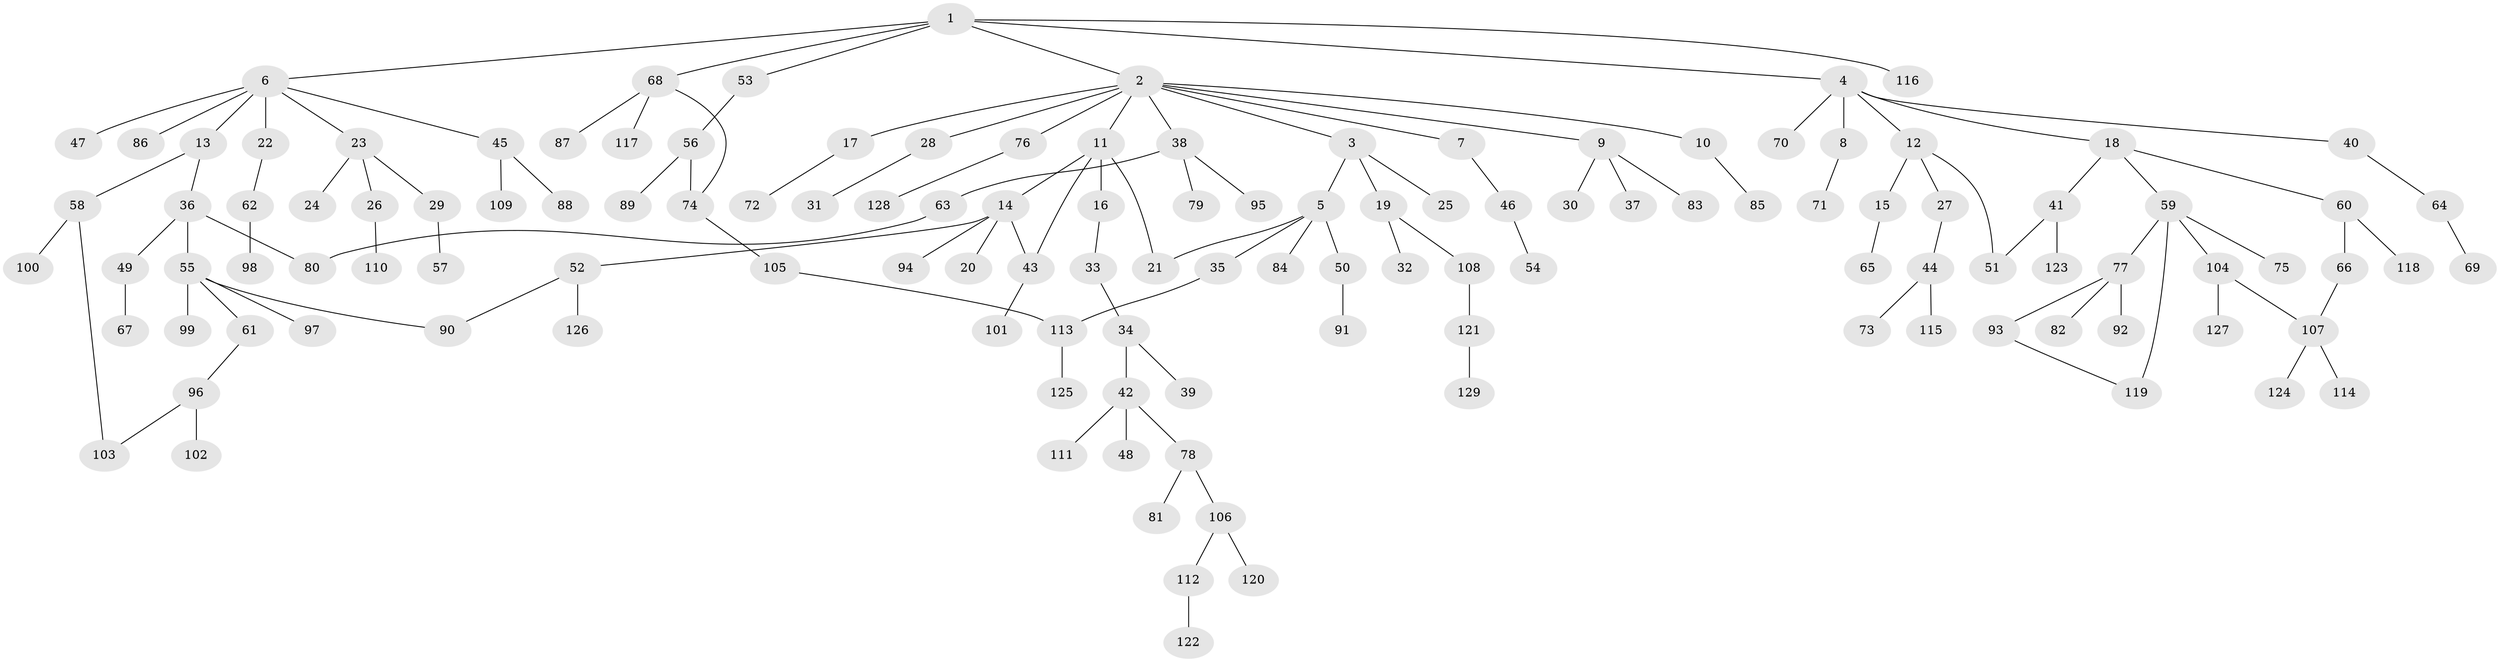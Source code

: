 // Generated by graph-tools (version 1.1) at 2025/34/03/09/25 02:34:25]
// undirected, 129 vertices, 138 edges
graph export_dot {
graph [start="1"]
  node [color=gray90,style=filled];
  1;
  2;
  3;
  4;
  5;
  6;
  7;
  8;
  9;
  10;
  11;
  12;
  13;
  14;
  15;
  16;
  17;
  18;
  19;
  20;
  21;
  22;
  23;
  24;
  25;
  26;
  27;
  28;
  29;
  30;
  31;
  32;
  33;
  34;
  35;
  36;
  37;
  38;
  39;
  40;
  41;
  42;
  43;
  44;
  45;
  46;
  47;
  48;
  49;
  50;
  51;
  52;
  53;
  54;
  55;
  56;
  57;
  58;
  59;
  60;
  61;
  62;
  63;
  64;
  65;
  66;
  67;
  68;
  69;
  70;
  71;
  72;
  73;
  74;
  75;
  76;
  77;
  78;
  79;
  80;
  81;
  82;
  83;
  84;
  85;
  86;
  87;
  88;
  89;
  90;
  91;
  92;
  93;
  94;
  95;
  96;
  97;
  98;
  99;
  100;
  101;
  102;
  103;
  104;
  105;
  106;
  107;
  108;
  109;
  110;
  111;
  112;
  113;
  114;
  115;
  116;
  117;
  118;
  119;
  120;
  121;
  122;
  123;
  124;
  125;
  126;
  127;
  128;
  129;
  1 -- 2;
  1 -- 4;
  1 -- 6;
  1 -- 53;
  1 -- 68;
  1 -- 116;
  2 -- 3;
  2 -- 7;
  2 -- 9;
  2 -- 10;
  2 -- 11;
  2 -- 17;
  2 -- 28;
  2 -- 38;
  2 -- 76;
  3 -- 5;
  3 -- 19;
  3 -- 25;
  4 -- 8;
  4 -- 12;
  4 -- 18;
  4 -- 40;
  4 -- 70;
  5 -- 35;
  5 -- 50;
  5 -- 84;
  5 -- 21;
  6 -- 13;
  6 -- 22;
  6 -- 23;
  6 -- 45;
  6 -- 47;
  6 -- 86;
  7 -- 46;
  8 -- 71;
  9 -- 30;
  9 -- 37;
  9 -- 83;
  10 -- 85;
  11 -- 14;
  11 -- 16;
  11 -- 21;
  11 -- 43;
  12 -- 15;
  12 -- 27;
  12 -- 51;
  13 -- 36;
  13 -- 58;
  14 -- 20;
  14 -- 52;
  14 -- 94;
  14 -- 43;
  15 -- 65;
  16 -- 33;
  17 -- 72;
  18 -- 41;
  18 -- 59;
  18 -- 60;
  19 -- 32;
  19 -- 108;
  22 -- 62;
  23 -- 24;
  23 -- 26;
  23 -- 29;
  26 -- 110;
  27 -- 44;
  28 -- 31;
  29 -- 57;
  33 -- 34;
  34 -- 39;
  34 -- 42;
  35 -- 113;
  36 -- 49;
  36 -- 55;
  36 -- 80;
  38 -- 63;
  38 -- 79;
  38 -- 95;
  40 -- 64;
  41 -- 123;
  41 -- 51;
  42 -- 48;
  42 -- 78;
  42 -- 111;
  43 -- 101;
  44 -- 73;
  44 -- 115;
  45 -- 88;
  45 -- 109;
  46 -- 54;
  49 -- 67;
  50 -- 91;
  52 -- 126;
  52 -- 90;
  53 -- 56;
  55 -- 61;
  55 -- 90;
  55 -- 97;
  55 -- 99;
  56 -- 89;
  56 -- 74;
  58 -- 100;
  58 -- 103;
  59 -- 75;
  59 -- 77;
  59 -- 104;
  59 -- 119;
  60 -- 66;
  60 -- 118;
  61 -- 96;
  62 -- 98;
  63 -- 80;
  64 -- 69;
  66 -- 107;
  68 -- 74;
  68 -- 87;
  68 -- 117;
  74 -- 105;
  76 -- 128;
  77 -- 82;
  77 -- 92;
  77 -- 93;
  78 -- 81;
  78 -- 106;
  93 -- 119;
  96 -- 102;
  96 -- 103;
  104 -- 107;
  104 -- 127;
  105 -- 113;
  106 -- 112;
  106 -- 120;
  107 -- 114;
  107 -- 124;
  108 -- 121;
  112 -- 122;
  113 -- 125;
  121 -- 129;
}
